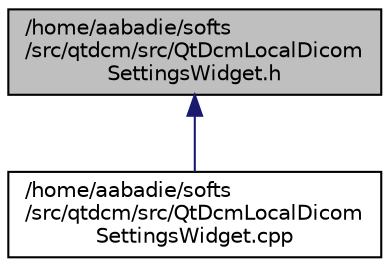 digraph "/home/aabadie/softs/src/qtdcm/src/QtDcmLocalDicomSettingsWidget.h"
{
  edge [fontname="Helvetica",fontsize="10",labelfontname="Helvetica",labelfontsize="10"];
  node [fontname="Helvetica",fontsize="10",shape=record];
  Node1 [label="/home/aabadie/softs\l/src/qtdcm/src/QtDcmLocalDicom\lSettingsWidget.h",height=0.2,width=0.4,color="black", fillcolor="grey75", style="filled", fontcolor="black"];
  Node1 -> Node2 [dir="back",color="midnightblue",fontsize="10",style="solid",fontname="Helvetica"];
  Node2 [label="/home/aabadie/softs\l/src/qtdcm/src/QtDcmLocalDicom\lSettingsWidget.cpp",height=0.2,width=0.4,color="black", fillcolor="white", style="filled",URL="$QtDcmLocalDicomSettingsWidget_8cpp.html"];
}
